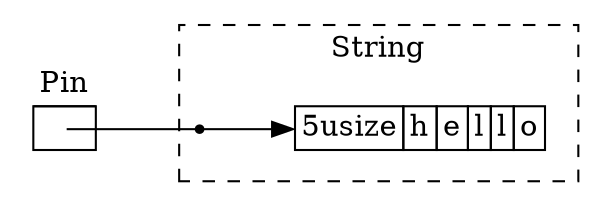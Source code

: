 digraph {
   rankdir = LR;
   overlap = false;
   dpi = 300.0;
   splines = false;
   cluster = true;
   newrank = true;
   outputorder = in;
   compound = true;
   labelloc = "c";
   
   node [shape = "plaintext";];
   
   pinned_box [label = <<table border="0" cellborder="1" cellspacing="0">
      <tr><td sides="B">Pin</td></tr>
      <tr><td port="source"> </td></tr>
      </table>>;];
   
   
   subgraph cluster_deref {
      style = dashed;
      label = "String";
      
      pin [shape = "point";];
      
      fut [label = <<table border="0" cellborder="1" cellspacing="0">
         <tr><td port="target">5usize</td>
         <td>h</td>
         <td>e</td>
         <td>l</td>
         <td>l</td>
         <td>o</td></tr>
         </table>>;];
   }
   
   edge [tailclip = false;];
   pinned_box -> pin [tailport = "source:c"; arrowhead = "none";];
   pin -> fut [headport = "target";];
}